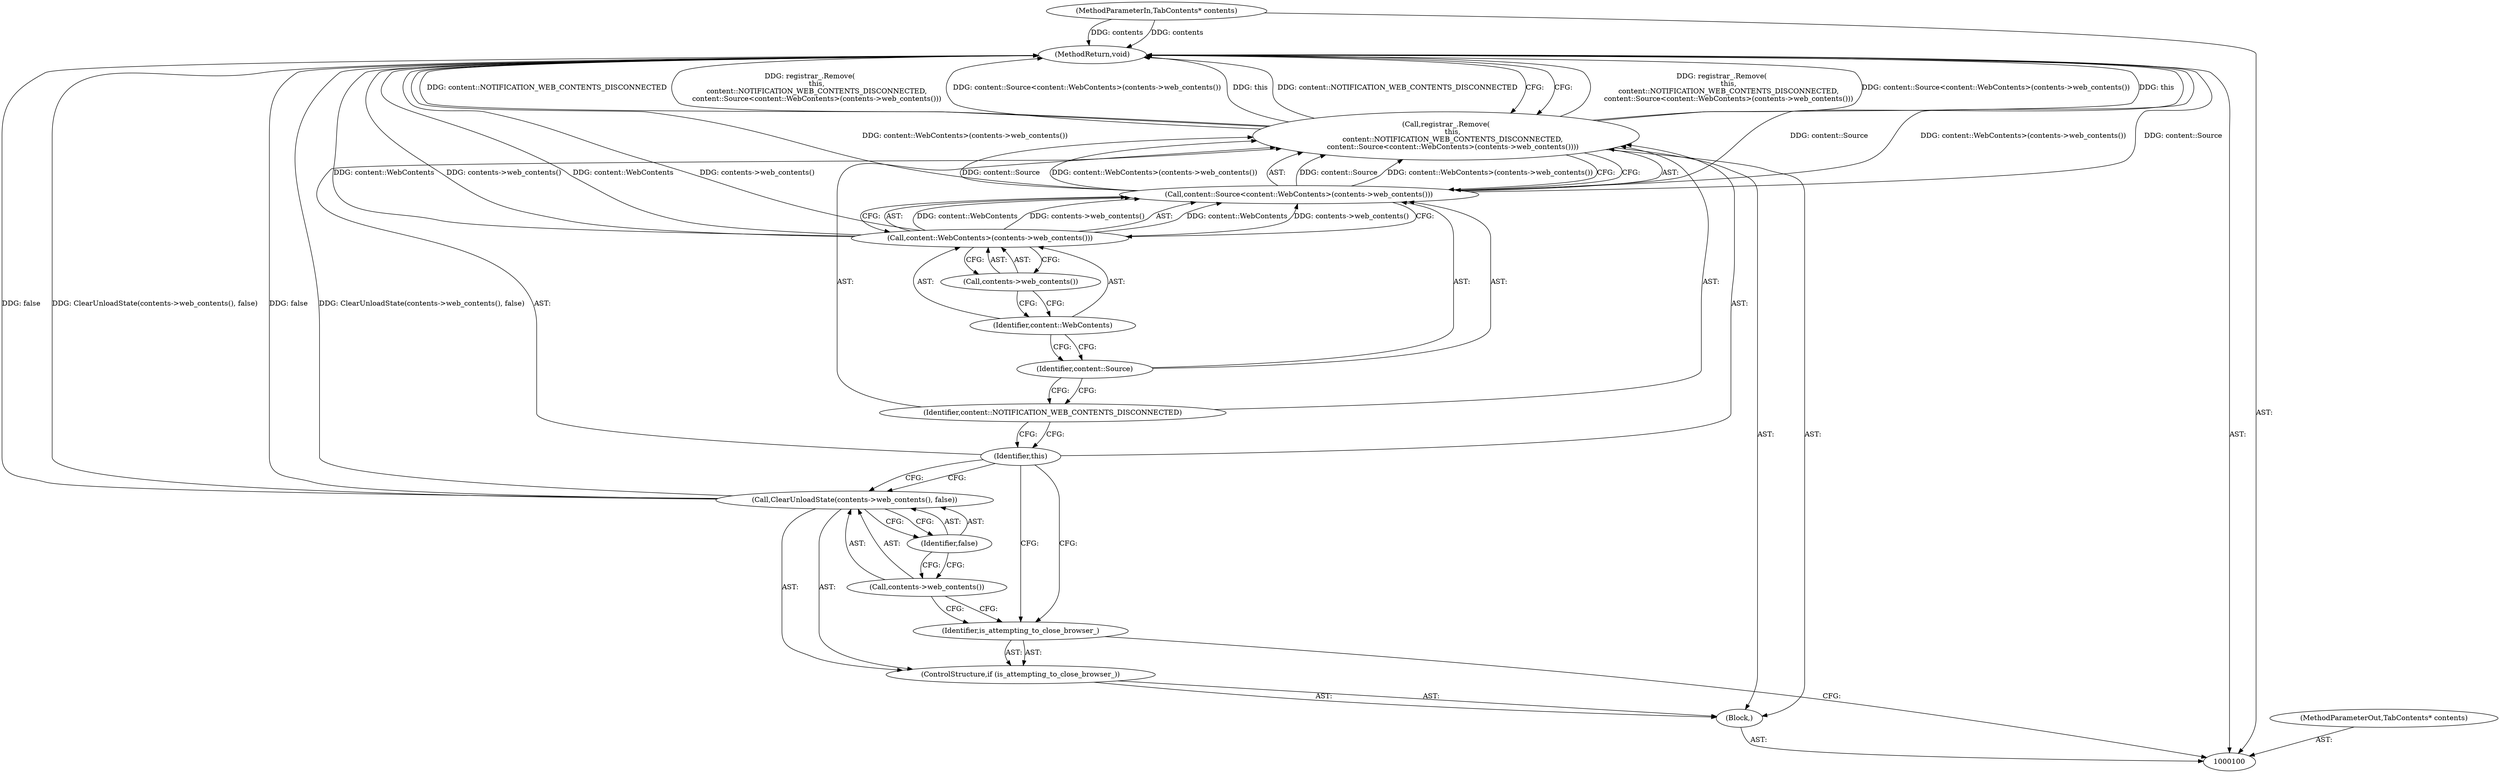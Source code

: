 digraph "1_Chrome_e89cfcb9090e8c98129ae9160c513f504db74599_15" {
"1000116" [label="(MethodReturn,void)"];
"1000101" [label="(MethodParameterIn,TabContents* contents)"];
"1000145" [label="(MethodParameterOut,TabContents* contents)"];
"1000102" [label="(Block,)"];
"1000103" [label="(ControlStructure,if (is_attempting_to_close_browser_))"];
"1000104" [label="(Identifier,is_attempting_to_close_browser_)"];
"1000106" [label="(Call,contents->web_contents())"];
"1000105" [label="(Call,ClearUnloadState(contents->web_contents(), false))"];
"1000107" [label="(Identifier,false)"];
"1000108" [label="(Call,registrar_.Remove(\n      this,\n      content::NOTIFICATION_WEB_CONTENTS_DISCONNECTED,\n      content::Source<content::WebContents>(contents->web_contents())))"];
"1000109" [label="(Identifier,this)"];
"1000110" [label="(Identifier,content::NOTIFICATION_WEB_CONTENTS_DISCONNECTED)"];
"1000113" [label="(Call,content::WebContents>(contents->web_contents()))"];
"1000114" [label="(Identifier,content::WebContents)"];
"1000115" [label="(Call,contents->web_contents())"];
"1000111" [label="(Call,content::Source<content::WebContents>(contents->web_contents()))"];
"1000112" [label="(Identifier,content::Source)"];
"1000116" -> "1000100"  [label="AST: "];
"1000116" -> "1000108"  [label="CFG: "];
"1000108" -> "1000116"  [label="DDG: registrar_.Remove(\n      this,\n      content::NOTIFICATION_WEB_CONTENTS_DISCONNECTED,\n      content::Source<content::WebContents>(contents->web_contents()))"];
"1000108" -> "1000116"  [label="DDG: content::Source<content::WebContents>(contents->web_contents())"];
"1000108" -> "1000116"  [label="DDG: this"];
"1000108" -> "1000116"  [label="DDG: content::NOTIFICATION_WEB_CONTENTS_DISCONNECTED"];
"1000105" -> "1000116"  [label="DDG: false"];
"1000105" -> "1000116"  [label="DDG: ClearUnloadState(contents->web_contents(), false)"];
"1000113" -> "1000116"  [label="DDG: content::WebContents"];
"1000113" -> "1000116"  [label="DDG: contents->web_contents()"];
"1000111" -> "1000116"  [label="DDG: content::Source"];
"1000111" -> "1000116"  [label="DDG: content::WebContents>(contents->web_contents())"];
"1000101" -> "1000116"  [label="DDG: contents"];
"1000101" -> "1000100"  [label="AST: "];
"1000101" -> "1000116"  [label="DDG: contents"];
"1000145" -> "1000100"  [label="AST: "];
"1000102" -> "1000100"  [label="AST: "];
"1000103" -> "1000102"  [label="AST: "];
"1000108" -> "1000102"  [label="AST: "];
"1000103" -> "1000102"  [label="AST: "];
"1000104" -> "1000103"  [label="AST: "];
"1000105" -> "1000103"  [label="AST: "];
"1000104" -> "1000103"  [label="AST: "];
"1000104" -> "1000100"  [label="CFG: "];
"1000106" -> "1000104"  [label="CFG: "];
"1000109" -> "1000104"  [label="CFG: "];
"1000106" -> "1000105"  [label="AST: "];
"1000106" -> "1000104"  [label="CFG: "];
"1000107" -> "1000106"  [label="CFG: "];
"1000105" -> "1000103"  [label="AST: "];
"1000105" -> "1000107"  [label="CFG: "];
"1000106" -> "1000105"  [label="AST: "];
"1000107" -> "1000105"  [label="AST: "];
"1000109" -> "1000105"  [label="CFG: "];
"1000105" -> "1000116"  [label="DDG: false"];
"1000105" -> "1000116"  [label="DDG: ClearUnloadState(contents->web_contents(), false)"];
"1000107" -> "1000105"  [label="AST: "];
"1000107" -> "1000106"  [label="CFG: "];
"1000105" -> "1000107"  [label="CFG: "];
"1000108" -> "1000102"  [label="AST: "];
"1000108" -> "1000111"  [label="CFG: "];
"1000109" -> "1000108"  [label="AST: "];
"1000110" -> "1000108"  [label="AST: "];
"1000111" -> "1000108"  [label="AST: "];
"1000116" -> "1000108"  [label="CFG: "];
"1000108" -> "1000116"  [label="DDG: registrar_.Remove(\n      this,\n      content::NOTIFICATION_WEB_CONTENTS_DISCONNECTED,\n      content::Source<content::WebContents>(contents->web_contents()))"];
"1000108" -> "1000116"  [label="DDG: content::Source<content::WebContents>(contents->web_contents())"];
"1000108" -> "1000116"  [label="DDG: this"];
"1000108" -> "1000116"  [label="DDG: content::NOTIFICATION_WEB_CONTENTS_DISCONNECTED"];
"1000111" -> "1000108"  [label="DDG: content::Source"];
"1000111" -> "1000108"  [label="DDG: content::WebContents>(contents->web_contents())"];
"1000109" -> "1000108"  [label="AST: "];
"1000109" -> "1000105"  [label="CFG: "];
"1000109" -> "1000104"  [label="CFG: "];
"1000110" -> "1000109"  [label="CFG: "];
"1000110" -> "1000108"  [label="AST: "];
"1000110" -> "1000109"  [label="CFG: "];
"1000112" -> "1000110"  [label="CFG: "];
"1000113" -> "1000111"  [label="AST: "];
"1000113" -> "1000115"  [label="CFG: "];
"1000114" -> "1000113"  [label="AST: "];
"1000115" -> "1000113"  [label="AST: "];
"1000111" -> "1000113"  [label="CFG: "];
"1000113" -> "1000116"  [label="DDG: content::WebContents"];
"1000113" -> "1000116"  [label="DDG: contents->web_contents()"];
"1000113" -> "1000111"  [label="DDG: content::WebContents"];
"1000113" -> "1000111"  [label="DDG: contents->web_contents()"];
"1000114" -> "1000113"  [label="AST: "];
"1000114" -> "1000112"  [label="CFG: "];
"1000115" -> "1000114"  [label="CFG: "];
"1000115" -> "1000113"  [label="AST: "];
"1000115" -> "1000114"  [label="CFG: "];
"1000113" -> "1000115"  [label="CFG: "];
"1000111" -> "1000108"  [label="AST: "];
"1000111" -> "1000113"  [label="CFG: "];
"1000112" -> "1000111"  [label="AST: "];
"1000113" -> "1000111"  [label="AST: "];
"1000108" -> "1000111"  [label="CFG: "];
"1000111" -> "1000116"  [label="DDG: content::Source"];
"1000111" -> "1000116"  [label="DDG: content::WebContents>(contents->web_contents())"];
"1000111" -> "1000108"  [label="DDG: content::Source"];
"1000111" -> "1000108"  [label="DDG: content::WebContents>(contents->web_contents())"];
"1000113" -> "1000111"  [label="DDG: content::WebContents"];
"1000113" -> "1000111"  [label="DDG: contents->web_contents()"];
"1000112" -> "1000111"  [label="AST: "];
"1000112" -> "1000110"  [label="CFG: "];
"1000114" -> "1000112"  [label="CFG: "];
}
